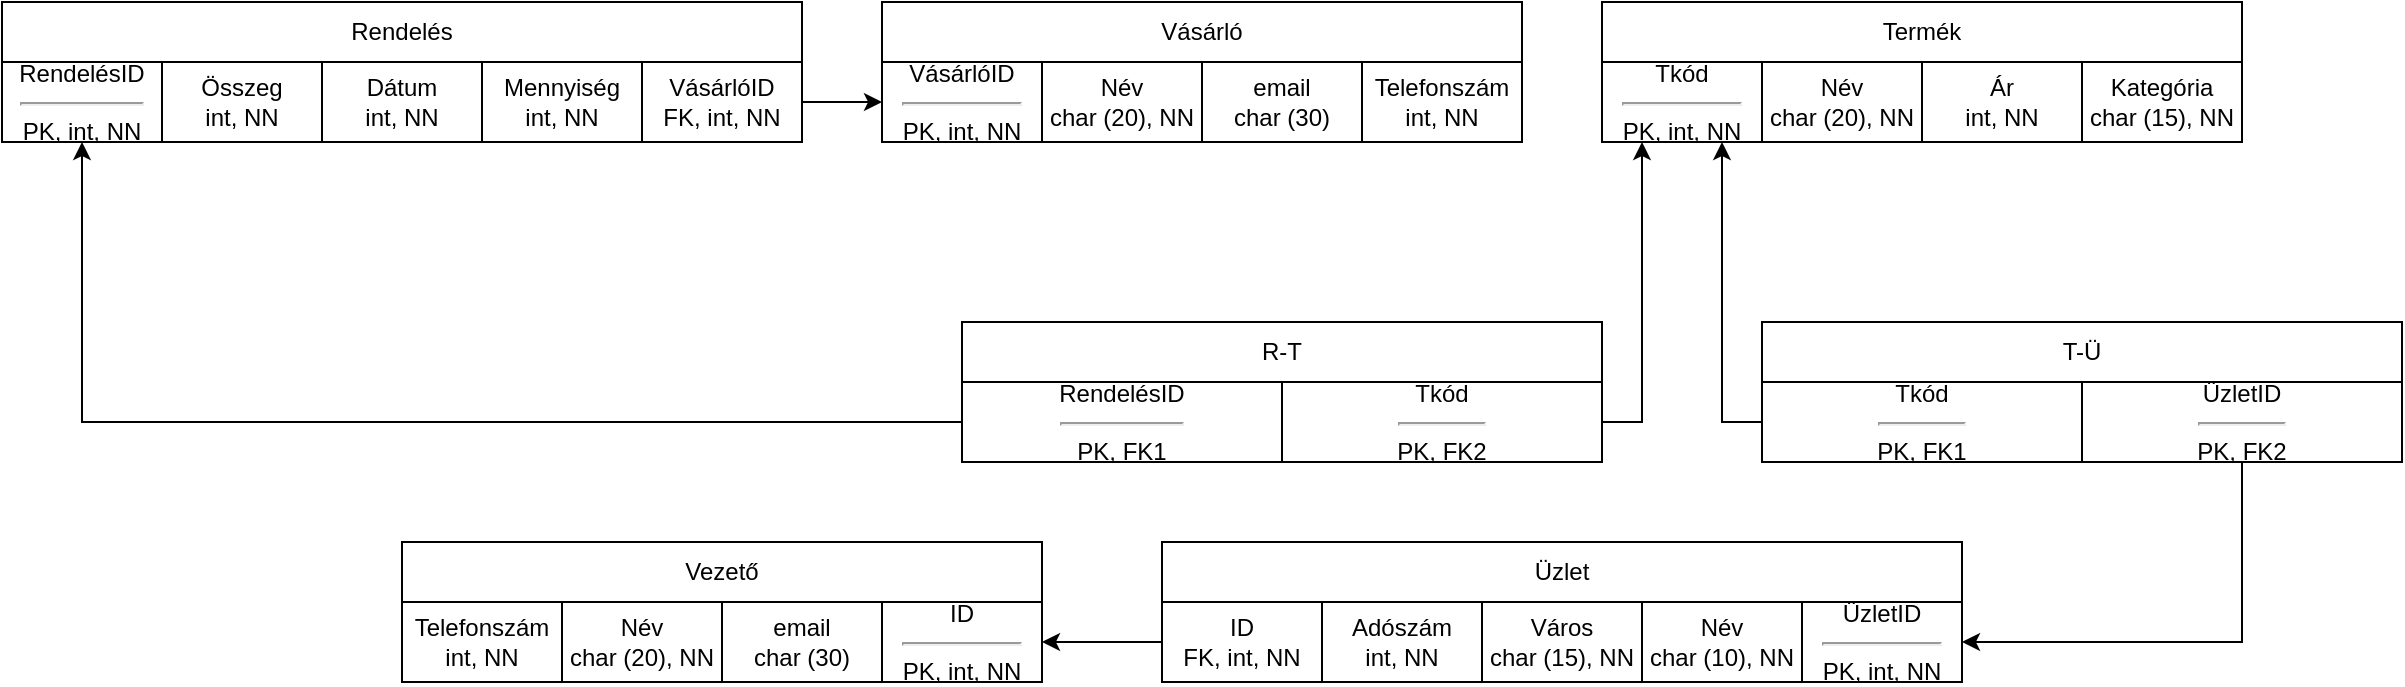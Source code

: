 <mxfile version="25.0.1">
  <diagram name="1 oldal" id="ADv9MQVQwivVzvmaQTJ-">
    <mxGraphModel dx="2261" dy="780" grid="1" gridSize="10" guides="1" tooltips="1" connect="1" arrows="1" fold="1" page="1" pageScale="1" pageWidth="827" pageHeight="1169" math="0" shadow="0">
      <root>
        <mxCell id="0" />
        <mxCell id="1" parent="0" />
        <mxCell id="Q8aSkOFPzvqk3jYPQHGS-45" value="Vásárló" style="rounded=0;whiteSpace=wrap;html=1;" vertex="1" parent="1">
          <mxGeometry y="90" width="320" height="30" as="geometry" />
        </mxCell>
        <mxCell id="Q8aSkOFPzvqk3jYPQHGS-49" value="VásárlóID&lt;hr&gt;PK, int, NN" style="rounded=0;whiteSpace=wrap;html=1;" vertex="1" parent="1">
          <mxGeometry y="120" width="80" height="40" as="geometry" />
        </mxCell>
        <mxCell id="Q8aSkOFPzvqk3jYPQHGS-50" value="Név&lt;div&gt;char (20), NN&lt;/div&gt;" style="rounded=0;whiteSpace=wrap;html=1;" vertex="1" parent="1">
          <mxGeometry x="80" y="120" width="80" height="40" as="geometry" />
        </mxCell>
        <mxCell id="Q8aSkOFPzvqk3jYPQHGS-51" value="email&lt;div&gt;char (30)&lt;/div&gt;" style="rounded=0;whiteSpace=wrap;html=1;" vertex="1" parent="1">
          <mxGeometry x="160" y="120" width="80" height="40" as="geometry" />
        </mxCell>
        <mxCell id="Q8aSkOFPzvqk3jYPQHGS-52" value="Telefonszám&lt;div&gt;int, NN&lt;/div&gt;" style="rounded=0;whiteSpace=wrap;html=1;" vertex="1" parent="1">
          <mxGeometry x="240" y="120" width="80" height="40" as="geometry" />
        </mxCell>
        <mxCell id="Q8aSkOFPzvqk3jYPQHGS-53" value="Rendelés" style="rounded=0;whiteSpace=wrap;html=1;" vertex="1" parent="1">
          <mxGeometry x="-440" y="90" width="400" height="30" as="geometry" />
        </mxCell>
        <mxCell id="Q8aSkOFPzvqk3jYPQHGS-54" value="RendelésID&lt;hr&gt;PK, int, NN" style="rounded=0;whiteSpace=wrap;html=1;" vertex="1" parent="1">
          <mxGeometry x="-440" y="120" width="80" height="40" as="geometry" />
        </mxCell>
        <mxCell id="Q8aSkOFPzvqk3jYPQHGS-55" value="Összeg&lt;div&gt;int, NN&lt;/div&gt;" style="rounded=0;whiteSpace=wrap;html=1;" vertex="1" parent="1">
          <mxGeometry x="-360" y="120" width="80" height="40" as="geometry" />
        </mxCell>
        <mxCell id="Q8aSkOFPzvqk3jYPQHGS-56" value="Dátum&lt;div&gt;int, NN&lt;/div&gt;" style="rounded=0;whiteSpace=wrap;html=1;" vertex="1" parent="1">
          <mxGeometry x="-280" y="120" width="80" height="40" as="geometry" />
        </mxCell>
        <mxCell id="Q8aSkOFPzvqk3jYPQHGS-57" value="Mennyiség&lt;div&gt;int, NN&lt;/div&gt;" style="rounded=0;whiteSpace=wrap;html=1;" vertex="1" parent="1">
          <mxGeometry x="-200" y="120" width="80" height="40" as="geometry" />
        </mxCell>
        <mxCell id="Q8aSkOFPzvqk3jYPQHGS-63" style="edgeStyle=orthogonalEdgeStyle;rounded=0;orthogonalLoop=1;jettySize=auto;html=1;exitX=1;exitY=0.5;exitDx=0;exitDy=0;entryX=0;entryY=0.5;entryDx=0;entryDy=0;" edge="1" parent="1" source="Q8aSkOFPzvqk3jYPQHGS-58" target="Q8aSkOFPzvqk3jYPQHGS-49">
          <mxGeometry relative="1" as="geometry" />
        </mxCell>
        <mxCell id="Q8aSkOFPzvqk3jYPQHGS-58" value="VásárlóID&lt;div&gt;FK, int, NN&lt;/div&gt;" style="rounded=0;whiteSpace=wrap;html=1;" vertex="1" parent="1">
          <mxGeometry x="-120" y="120" width="80" height="40" as="geometry" />
        </mxCell>
        <mxCell id="Q8aSkOFPzvqk3jYPQHGS-64" value="R-T" style="rounded=0;whiteSpace=wrap;html=1;" vertex="1" parent="1">
          <mxGeometry x="40" y="250" width="320" height="30" as="geometry" />
        </mxCell>
        <mxCell id="Q8aSkOFPzvqk3jYPQHGS-104" style="edgeStyle=orthogonalEdgeStyle;rounded=0;orthogonalLoop=1;jettySize=auto;html=1;exitX=0;exitY=0.5;exitDx=0;exitDy=0;entryX=0.5;entryY=1;entryDx=0;entryDy=0;" edge="1" parent="1" source="Q8aSkOFPzvqk3jYPQHGS-65" target="Q8aSkOFPzvqk3jYPQHGS-54">
          <mxGeometry relative="1" as="geometry" />
        </mxCell>
        <mxCell id="Q8aSkOFPzvqk3jYPQHGS-65" value="RendelésID&lt;hr&gt;PK, FK1" style="rounded=0;whiteSpace=wrap;html=1;" vertex="1" parent="1">
          <mxGeometry x="40" y="280" width="160" height="40" as="geometry" />
        </mxCell>
        <mxCell id="Q8aSkOFPzvqk3jYPQHGS-84" style="edgeStyle=orthogonalEdgeStyle;rounded=0;orthogonalLoop=1;jettySize=auto;html=1;exitX=1;exitY=0.5;exitDx=0;exitDy=0;entryX=0.25;entryY=1;entryDx=0;entryDy=0;" edge="1" parent="1" source="Q8aSkOFPzvqk3jYPQHGS-66" target="Q8aSkOFPzvqk3jYPQHGS-72">
          <mxGeometry relative="1" as="geometry" />
        </mxCell>
        <mxCell id="Q8aSkOFPzvqk3jYPQHGS-66" value="Tkód&lt;hr&gt;PK, FK2" style="rounded=0;whiteSpace=wrap;html=1;" vertex="1" parent="1">
          <mxGeometry x="200" y="280" width="160" height="40" as="geometry" />
        </mxCell>
        <mxCell id="Q8aSkOFPzvqk3jYPQHGS-68" value="Termék" style="rounded=0;whiteSpace=wrap;html=1;" vertex="1" parent="1">
          <mxGeometry x="360" y="90" width="320" height="30" as="geometry" />
        </mxCell>
        <mxCell id="Q8aSkOFPzvqk3jYPQHGS-69" value="Kategória&lt;div&gt;char (15), NN&lt;/div&gt;" style="rounded=0;whiteSpace=wrap;html=1;" vertex="1" parent="1">
          <mxGeometry x="600" y="120" width="80" height="40" as="geometry" />
        </mxCell>
        <mxCell id="Q8aSkOFPzvqk3jYPQHGS-70" value="Név&lt;div&gt;char (20), NN&lt;/div&gt;" style="rounded=0;whiteSpace=wrap;html=1;" vertex="1" parent="1">
          <mxGeometry x="440" y="120" width="80" height="40" as="geometry" />
        </mxCell>
        <mxCell id="Q8aSkOFPzvqk3jYPQHGS-71" value="Ár&lt;div&gt;int, NN&lt;/div&gt;" style="rounded=0;whiteSpace=wrap;html=1;" vertex="1" parent="1">
          <mxGeometry x="520" y="120" width="80" height="40" as="geometry" />
        </mxCell>
        <mxCell id="Q8aSkOFPzvqk3jYPQHGS-72" value="Tkód&lt;hr&gt;PK, int, NN" style="rounded=0;whiteSpace=wrap;html=1;" vertex="1" parent="1">
          <mxGeometry x="360" y="120" width="80" height="40" as="geometry" />
        </mxCell>
        <mxCell id="Q8aSkOFPzvqk3jYPQHGS-83" value="T-Ü" style="rounded=0;whiteSpace=wrap;html=1;" vertex="1" parent="1">
          <mxGeometry x="440" y="250" width="320" height="30" as="geometry" />
        </mxCell>
        <mxCell id="Q8aSkOFPzvqk3jYPQHGS-86" style="edgeStyle=orthogonalEdgeStyle;rounded=0;orthogonalLoop=1;jettySize=auto;html=1;exitX=0;exitY=0.5;exitDx=0;exitDy=0;entryX=0.75;entryY=1;entryDx=0;entryDy=0;" edge="1" parent="1" source="Q8aSkOFPzvqk3jYPQHGS-85" target="Q8aSkOFPzvqk3jYPQHGS-72">
          <mxGeometry relative="1" as="geometry" />
        </mxCell>
        <mxCell id="Q8aSkOFPzvqk3jYPQHGS-85" value="Tkód&lt;hr&gt;PK, FK1" style="rounded=0;whiteSpace=wrap;html=1;" vertex="1" parent="1">
          <mxGeometry x="440" y="280" width="160" height="40" as="geometry" />
        </mxCell>
        <mxCell id="Q8aSkOFPzvqk3jYPQHGS-102" style="edgeStyle=orthogonalEdgeStyle;rounded=0;orthogonalLoop=1;jettySize=auto;html=1;exitX=0.5;exitY=1;exitDx=0;exitDy=0;entryX=1;entryY=0.5;entryDx=0;entryDy=0;" edge="1" parent="1" source="Q8aSkOFPzvqk3jYPQHGS-87" target="Q8aSkOFPzvqk3jYPQHGS-90">
          <mxGeometry relative="1" as="geometry" />
        </mxCell>
        <mxCell id="Q8aSkOFPzvqk3jYPQHGS-87" value="ÜzletID&lt;hr&gt;PK, FK2" style="rounded=0;whiteSpace=wrap;html=1;" vertex="1" parent="1">
          <mxGeometry x="600" y="280" width="160" height="40" as="geometry" />
        </mxCell>
        <mxCell id="Q8aSkOFPzvqk3jYPQHGS-89" value="Üzlet" style="rounded=0;whiteSpace=wrap;html=1;" vertex="1" parent="1">
          <mxGeometry x="140" y="360" width="400" height="30" as="geometry" />
        </mxCell>
        <mxCell id="Q8aSkOFPzvqk3jYPQHGS-90" value="ÜzletID&lt;hr&gt;PK, int, NN" style="rounded=0;whiteSpace=wrap;html=1;" vertex="1" parent="1">
          <mxGeometry x="460" y="390" width="80" height="40" as="geometry" />
        </mxCell>
        <mxCell id="Q8aSkOFPzvqk3jYPQHGS-91" value="Név&lt;div&gt;char (10), NN&lt;/div&gt;" style="rounded=0;whiteSpace=wrap;html=1;" vertex="1" parent="1">
          <mxGeometry x="380" y="390" width="80" height="40" as="geometry" />
        </mxCell>
        <mxCell id="Q8aSkOFPzvqk3jYPQHGS-92" value="Város&lt;div&gt;char (15), NN&lt;/div&gt;" style="rounded=0;whiteSpace=wrap;html=1;" vertex="1" parent="1">
          <mxGeometry x="300" y="390" width="80" height="40" as="geometry" />
        </mxCell>
        <mxCell id="Q8aSkOFPzvqk3jYPQHGS-93" value="Adószám&lt;div&gt;int, NN&lt;/div&gt;" style="rounded=0;whiteSpace=wrap;html=1;" vertex="1" parent="1">
          <mxGeometry x="220" y="390" width="80" height="40" as="geometry" />
        </mxCell>
        <mxCell id="Q8aSkOFPzvqk3jYPQHGS-103" style="edgeStyle=orthogonalEdgeStyle;rounded=0;orthogonalLoop=1;jettySize=auto;html=1;exitX=0;exitY=0.5;exitDx=0;exitDy=0;entryX=1;entryY=0.5;entryDx=0;entryDy=0;" edge="1" parent="1" source="Q8aSkOFPzvqk3jYPQHGS-95" target="Q8aSkOFPzvqk3jYPQHGS-97">
          <mxGeometry relative="1" as="geometry" />
        </mxCell>
        <mxCell id="Q8aSkOFPzvqk3jYPQHGS-95" value="ID&lt;div&gt;FK, int, NN&lt;/div&gt;" style="rounded=0;whiteSpace=wrap;html=1;" vertex="1" parent="1">
          <mxGeometry x="140" y="390" width="80" height="40" as="geometry" />
        </mxCell>
        <mxCell id="Q8aSkOFPzvqk3jYPQHGS-96" value="Vezető" style="rounded=0;whiteSpace=wrap;html=1;" vertex="1" parent="1">
          <mxGeometry x="-240" y="360" width="320" height="30" as="geometry" />
        </mxCell>
        <mxCell id="Q8aSkOFPzvqk3jYPQHGS-97" value="ID&lt;hr&gt;PK, int, NN" style="rounded=0;whiteSpace=wrap;html=1;" vertex="1" parent="1">
          <mxGeometry y="390" width="80" height="40" as="geometry" />
        </mxCell>
        <mxCell id="Q8aSkOFPzvqk3jYPQHGS-99" value="email&lt;div&gt;char (30)&lt;/div&gt;" style="rounded=0;whiteSpace=wrap;html=1;" vertex="1" parent="1">
          <mxGeometry x="-80" y="390" width="80" height="40" as="geometry" />
        </mxCell>
        <mxCell id="Q8aSkOFPzvqk3jYPQHGS-100" value="Név&lt;div&gt;char (20), NN&lt;/div&gt;" style="rounded=0;whiteSpace=wrap;html=1;" vertex="1" parent="1">
          <mxGeometry x="-160" y="390" width="80" height="40" as="geometry" />
        </mxCell>
        <mxCell id="Q8aSkOFPzvqk3jYPQHGS-101" value="Telefonszám&lt;div&gt;int, NN&lt;/div&gt;" style="rounded=0;whiteSpace=wrap;html=1;" vertex="1" parent="1">
          <mxGeometry x="-240" y="390" width="80" height="40" as="geometry" />
        </mxCell>
      </root>
    </mxGraphModel>
  </diagram>
</mxfile>
